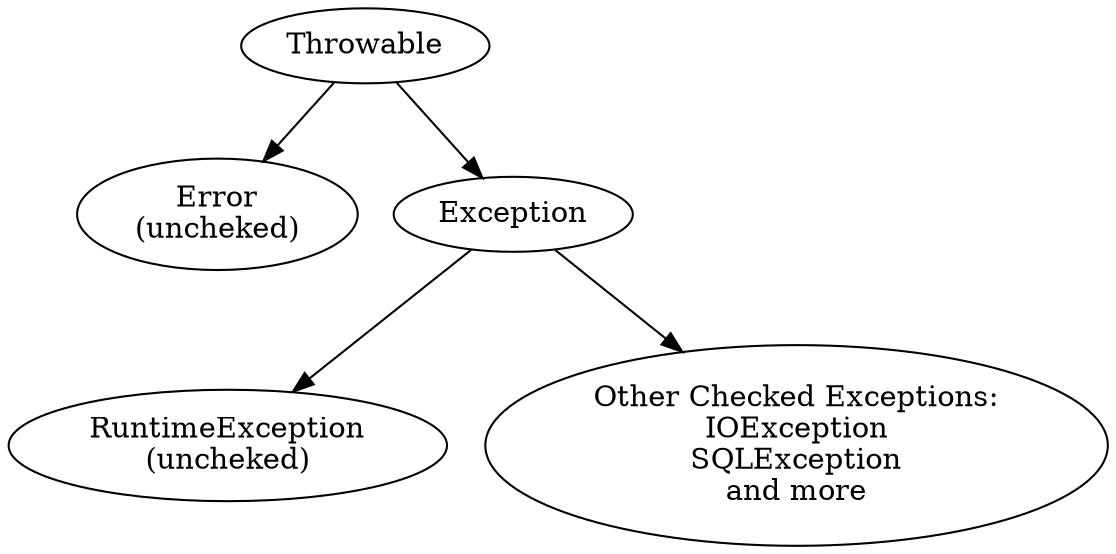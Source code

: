 digraph G {
    Throwable -> Error
    Throwable -> Exception
    Error[label = "Error\n(uncheked)"]
    Exception -> RuntimeException
    RuntimeException[label = "RuntimeException\n(uncheked)"]
    Exception -> Other
    Other[label = "Other Checked Exceptions:\nIOException\nSQLException\nand more"]
}
